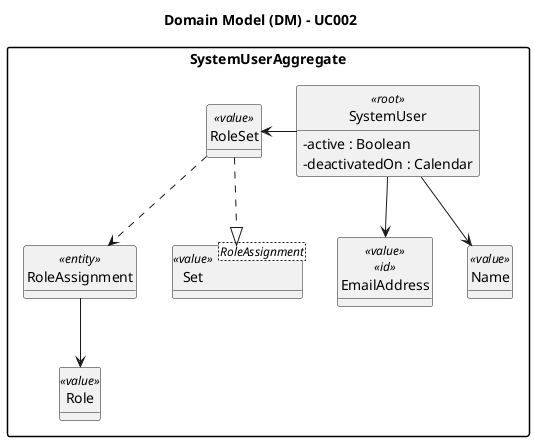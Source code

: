@startuml
skinparam packageStyle rectangle
skinparam shadowing false

skinparam classAttributeIconSize 0

hide circle
hide methods

title Domain Model (DM) - UC002

package SystemUserAggregate {
    class EmailAddress <<value>> <<id>>

    class SystemUser <<root>> {
        - active : Boolean
        - deactivatedOn : Calendar
    }

    class Name <<value>>

    class RoleSet <<value>>

    class RoleAssignment <<entity>>

    class Role <<value>>

    class RoleSet <<value>>

    class Set<RoleAssignment> <<value>>
}

SystemUser --> Name
SystemUser --> EmailAddress
SystemUser --left-> RoleSet
RoleSet ..|> Set
RoleSet .down.> RoleAssignment
Role <-up- RoleAssignment

@enduml
